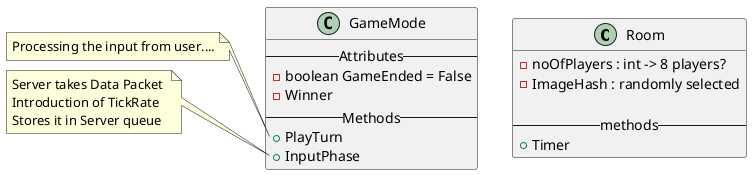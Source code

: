 @startuml
class Room{
    - noOfPlayers : int -> 8 players?
    - ImageHash : randomly selected

    -- methods --
    + Timer
}
class GameMode {
    -- Attributes --
    - boolean GameEnded = False
    - Winner
    -- Methods --
    + PlayTurn
    + InputPhase
    ' + EndPhase
}
note left of GameMode::PlayTurn
Processing the input from user....
endnote
note left of GameMode::InputPhase
Server takes Data Packet 
Introduction of TickRate
Stores it in Server queue
endnote 
@enduml